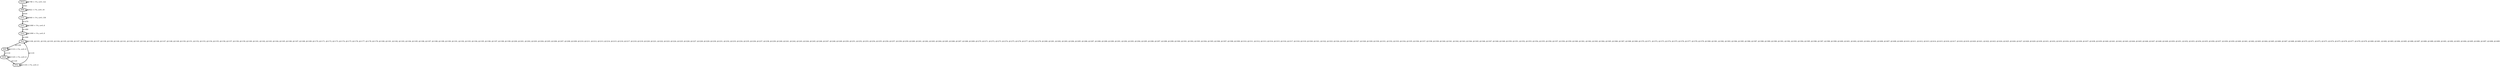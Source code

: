 digraph G {
        node [style=rounded, penwidth=3, fontsize=20, shape=oval];
        "0022" -> "0022" [label="@798 + 1*n, n=0..122", color=black,arrowsize=1,style=bold,penwidth=3,fontsize=20];
"0022" -> "f088" [label="@921", color=black,arrowsize=1,style=bold,penwidth=3,fontsize=20];
"f088" -> "f088" [label="@922 + 1*n, n=0..16", color=black,arrowsize=1,style=bold,penwidth=3,fontsize=20];
"f088" -> "4141" [label="@939", color=black,arrowsize=1,style=bold,penwidth=3,fontsize=20];
"4141" -> "4141" [label="@940 + 1*n, n=0..138", color=black,arrowsize=1,style=bold,penwidth=3,fontsize=20];
"4141" -> "4241" [label="@1079", color=black,arrowsize=1,style=bold,penwidth=3,fontsize=20];
"4241" -> "4241" [label="@1080 + 1*n, n=0..8", color=black,arrowsize=1,style=bold,penwidth=3,fontsize=20];
"4241" -> "4242" [label="@1089", color=black,arrowsize=1,style=bold,penwidth=3,fontsize=20];
"4242" -> "4242" [label="@1090 + 1*n, n=0..8", color=black,arrowsize=1,style=bold,penwidth=3,fontsize=20];
"4242" -> "f022" [label="@1099", color=black,arrowsize=1,style=bold,penwidth=3,fontsize=20];
"f022" -> "f022" [label="@1100, @1101, @1102, @1103, @1104, @1105, @1106, @1107, @1108, @1136, @1137, @1138, @1139, @1140, @1141, @1142, @1143, @1144, @1145, @1146, @1147, @1148, @1149, @1150, @1151, @1152, @1153, @1154, @1155, @1156, @1157, @1158, @1159, @1160, @1161, @1162, @1163, @1164, @1165, @1166, @1167, @1168, @1169, @1170, @1171, @1172, @1173, @1174, @1175, @1176, @1177, @1178, @1179, @1180, @1181, @1182, @1183, @1184, @1185, @1186, @1187, @1188, @1189, @1190, @1191, @1192, @1193, @1194, @1195, @1196, @1197, @1198, @1199, @1200, @1201, @1202, @1203, @1204, @1205, @1206, @1207, @1208, @1209, @1210, @1211, @1212, @1213, @1214, @1215, @1216, @1217, @1218, @1219, @1220, @1221, @1222, @1223, @1224, @1225, @1226, @1227, @1228, @1229, @1230, @1231, @1232, @1233, @1234, @1235, @1236, @1237, @1238, @1239, @1240, @1241, @1242, @1243, @1244, @1245, @1246, @1247, @1248, @1249, @1250, @1251, @1252, @1253, @1254, @1255, @1256, @1257, @1258, @1259, @1260, @1261, @1262, @1263, @1264, @1265, @1266, @1267, @1268, @1269, @1270, @1271, @1272, @1273, @1274, @1275, @1276, @1277, @1278, @1279, @1280, @1281, @1282, @1283, @1284, @1285, @1286, @1287, @1288, @1289, @1290, @1291, @1292, @1293, @1294, @1295, @1296, @1297, @1298, @1299, @1300, @1301, @1302, @1303, @1304, @1305, @1306, @1307, @1308, @1309, @1310, @1311, @1312, @1313, @1314, @1315, @1316, @1317, @1318, @1319, @1320, @1321, @1322, @1323, @1324, @1325, @1326, @1327, @1328, @1329, @1330, @1331, @1332, @1333, @1334, @1335, @1336, @1337, @1338, @1339, @1340, @1341, @1342, @1343, @1344, @1345, @1346, @1347, @1348, @1349, @1350, @1351, @1352, @1353, @1354, @1355, @1356, @1357, @1358, @1359, @1360, @1361, @1362, @1363, @1364, @1365, @1366, @1367, @1368, @1369, @1370, @1371, @1372, @1373, @1374, @1375, @1376, @1377, @1378, @1379, @1380, @1381, @1382, @1383, @1384, @1385, @1386, @1387, @1388, @1389, @1390, @1391, @1392, @1393, @1394, @1395, @1396, @1397, @1398, @1399, @1400, @1401, @1402, @1403, @1404, @1405, @1406, @1407, @1408, @1409, @1410, @1411, @1412, @1413, @1414, @1415, @1416, @1417, @1418, @1419, @1420, @1421, @1422, @1423, @1424, @1425, @1426, @1427, @1428, @1429, @1430, @1431, @1432, @1433, @1434, @1435, @1436, @1437, @1438, @1439, @1440, @1441, @1442, @1443, @1444, @1445, @1446, @1447, @1448, @1449, @1450, @1451, @1452, @1453, @1454, @1455, @1456, @1457, @1458, @1459, @1460, @1461, @1462, @1463, @1464, @1465, @1466, @1467, @1468, @1469, @1470, @1471, @1472, @1473, @1474, @1475, @1476, @1477, @1478, @1479, @1480, @1481, @1482, @1483, @1484, @1485, @1486, @1487, @1488, @1489, @1490, @1491, @1492, @1493, @1494, @1495, @1496, @1497, @1498, @1499", color=black,arrowsize=1,style=bold,penwidth=3,fontsize=20];
"f022" -> "f0f0" [label="@1109", color=black,arrowsize=1,style=bold,penwidth=3,fontsize=20];
"f0f0" -> "f0f0" [label="@1110 + 1*n, n=0..8", color=black,arrowsize=1,style=bold,penwidth=3,fontsize=20];
"f0f0" -> "0000" [label="@1119", color=black,arrowsize=1,style=bold,penwidth=3,fontsize=20];
"0000" -> "0000" [label="@1120 + 1*n, n=0..8", color=black,arrowsize=1,style=bold,penwidth=3,fontsize=20];
"0000" -> "f09a" [label="@1129", color=black,arrowsize=1,style=bold,penwidth=3,fontsize=20];
"f09a" -> "f09a" [label="@1130 + 1*n, n=0..4", color=black,arrowsize=1,style=bold,penwidth=3,fontsize=20];
"f09a" -> "f022" [label="@1135", color=black,arrowsize=1,style=bold,penwidth=3,fontsize=20];
}
